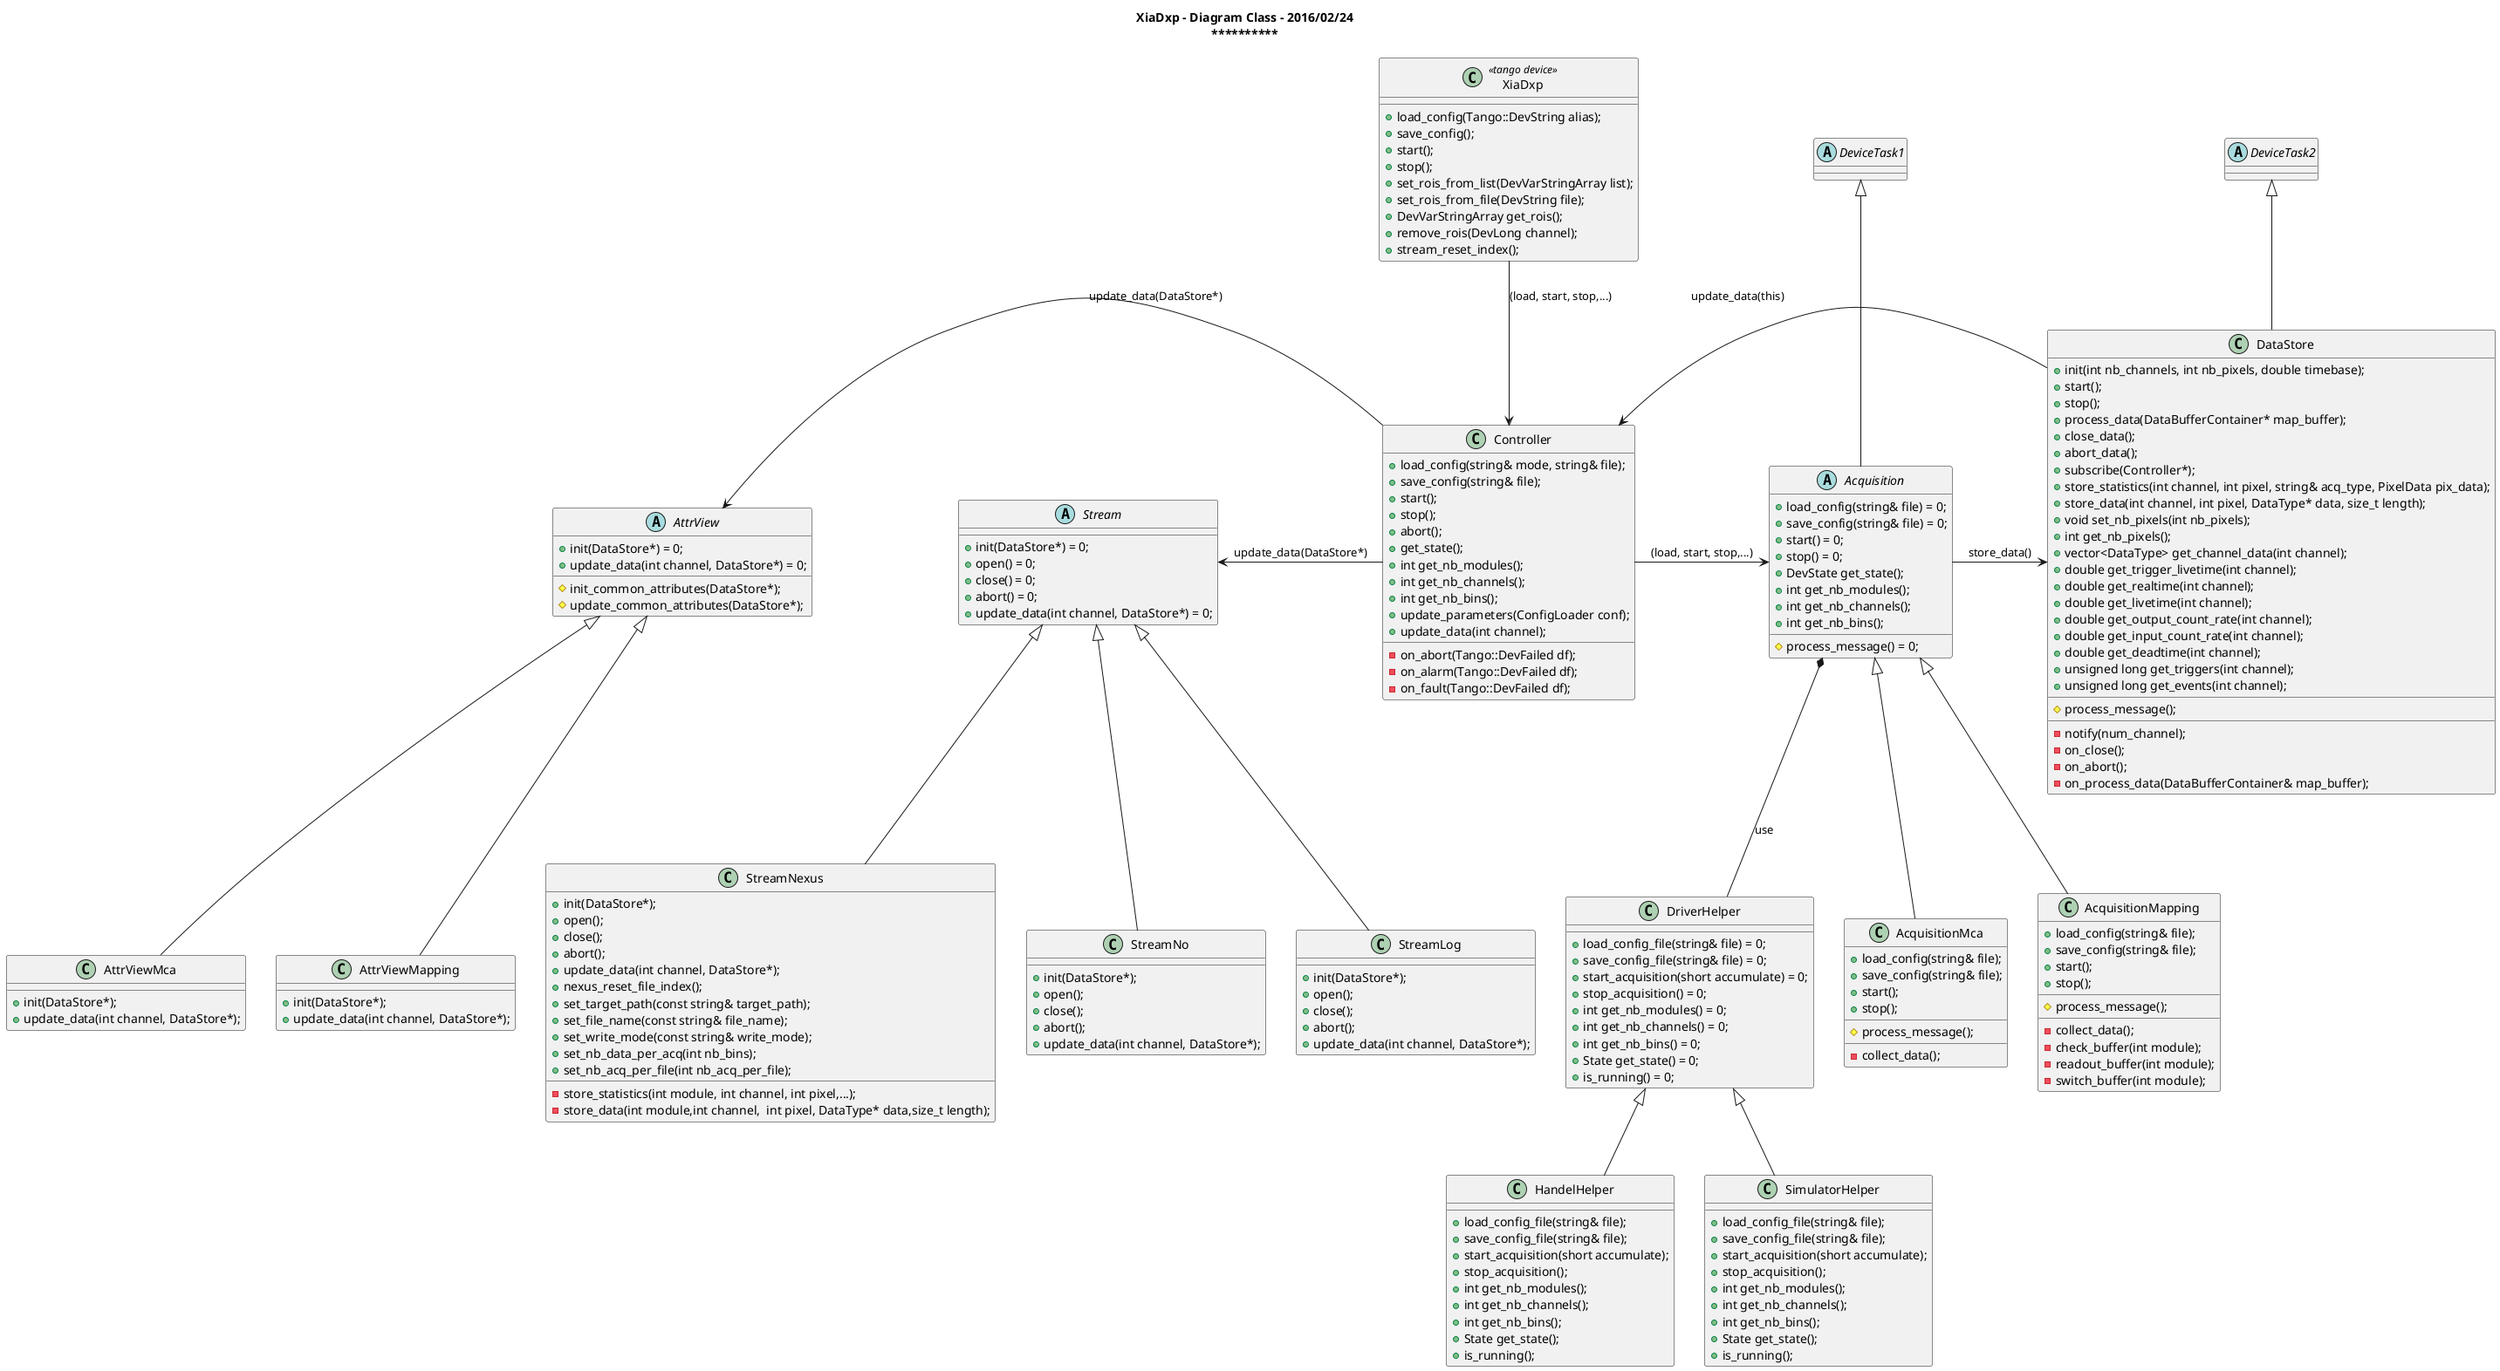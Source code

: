 @startuml

title <b>XiaDxp - Diagram Class - 2016/02/24</b>\n**********************************************

abstract class DeviceTask1 {
}


abstract class DeviceTask2 {
}

abstract class Acquisition{
    +load_config(string& file) = 0;
    +save_config(string& file) = 0;
    +start() = 0;
    +stop() = 0;
    +DevState get_state();
    +int get_nb_modules(); 
    +int get_nb_channels();
    +int get_nb_bins();
    __
    #process_message() = 0;
}

class AcquisitionMca {
    +load_config(string& file);
    +save_config(string& file);
    +start();
    +stop();
    __
    #process_message();
    __
    -collect_data();
}

class AcquisitionMapping {
    +load_config(string& file);
    +save_config(string& file);
    +start();
    +stop();
    __
    #process_message();
    __
    -collect_data();
    -check_buffer(int module);
    -readout_buffer(int module);
    -switch_buffer(int module);
}

class DriverHelper {
    +load_config_file(string& file) = 0;
    +save_config_file(string& file) = 0;
    +start_acquisition(short accumulate) = 0;
    +stop_acquisition() = 0;
    +int get_nb_modules() = 0;
    +int get_nb_channels() = 0;   
    +int get_nb_bins() = 0;
    +State get_state() = 0;
    +is_running() = 0;
}

class HandelHelper {
    +load_config_file(string& file);
    +save_config_file(string& file);
    +start_acquisition(short accumulate);
    +stop_acquisition();
    +int get_nb_modules();
    +int get_nb_channels();   
    +int get_nb_bins();
    +State get_state();
    +is_running();
}

class SimulatorHelper {
    +load_config_file(string& file);
    +save_config_file(string& file);
    +start_acquisition(short accumulate);
    +stop_acquisition();
    +int get_nb_modules();
    +int get_nb_channels();   
    +int get_nb_bins();
    +State get_state();
    +is_running();
}
    
abstract class Stream {
    +init(DataStore*) = 0;
    +open() = 0;
    +close() = 0;
    +abort() = 0;
    +update_data(int channel, DataStore*) = 0;
}

class StreamNo {
    +init(DataStore*);
    +open();
    +close();
    +abort();
    +update_data(int channel, DataStore*);
}

class StreamLog {
    +init(DataStore*);
    +open();
    +close();
    +abort();
    +update_data(int channel, DataStore*);
}

class StreamNexus {
    +init(DataStore*);
    +open();
    +close();
    +abort();
    +update_data(int channel, DataStore*);
    +nexus_reset_file_index();    
    +set_target_path(const string& target_path);
    +set_file_name(const string& file_name);
    +set_write_mode(const string& write_mode);
    +set_nb_data_per_acq(int nb_bins);
    +set_nb_acq_per_file(int nb_acq_per_file);
    __
    -store_statistics(int module, int channel, int pixel,...);
    -store_data(int module,int channel,	int pixel, DataType* data,size_t length);
}

abstract AttrView {
    +init(DataStore*) = 0;
    +update_data(int channel, DataStore*) = 0;
    __
    #init_common_attributes(DataStore*);
    #update_common_attributes(DataStore*);
}

class AttrViewMca {
    +init(DataStore*);
    +update_data(int channel, DataStore*);
}

class AttrViewMapping {
    +init(DataStore*);
    +update_data(int channel, DataStore*);
}

class DataStore {
    +init(int nb_channels, int nb_pixels, double timebase);
    +start();
    +stop();
    +process_data(DataBufferContainer* map_buffer);    
    +close_data();
    +abort_data();
    +subscribe(Controller*);
    +store_statistics(int channel, int pixel, string& acq_type, PixelData pix_data);
    +store_data(int channel, int pixel, DataType* data, size_t length);
    +void set_nb_pixels(int nb_pixels);
    +int get_nb_pixels();
	+vector<DataType> get_channel_data(int channel);
    +double get_trigger_livetime(int channel);
	+double get_realtime(int channel);
	+double get_livetime(int channel);
	+double get_output_count_rate(int channel);
	+double get_input_count_rate(int channel);
	+double get_deadtime(int channel);
    +unsigned long get_triggers(int channel);
	+unsigned long get_events(int channel);
    __
    #process_message();
    __
    -notify(num_channel);
    -on_close();
    -on_abort();
    -on_process_data(DataBufferContainer& map_buffer);
}


class Controller {
    +load_config(string& mode, string& file);
    +save_config(string& file);
    +start();
    +stop();
    +abort();
    +get_state();
    +int get_nb_modules();    
    +int get_nb_channels();    
    +int get_nb_bins();
    +update_parameters(ConfigLoader conf);
    +update_data(int channel);
    __
    -on_abort(Tango::DevFailed df);
    -on_alarm(Tango::DevFailed df);
    -on_fault(Tango::DevFailed df);    
}


class XiaDxp <<tango device>> {
    +load_config(Tango::DevString alias);
    +save_config();
    +start();
    +stop();
    +set_rois_from_list(DevVarStringArray list);  
    +set_rois_from_file(DevString file);
    +DevVarStringArray get_rois();
    +remove_rois(DevLong channel);
    +stream_reset_index();
}

DeviceTask1 <|-- Acquisition
Acquisition <|-- AcquisitionMca
Acquisition <|-- AcquisitionMapping

DeviceTask2 <|-- DataStore

Stream <|-- StreamNexus
Stream <|-- StreamLog
Stream <|-- StreamNo

AttrView <|-- AttrViewMca
AttrView <|-- AttrViewMapping

DriverHelper <|-- HandelHelper
DriverHelper <|-- SimulatorHelper

XiaDxp -down-> Controller : (load, start, stop,...)
Controller -> Acquisition : (load, start, stop,...)
Acquisition *-- "DriverHelper" : use
Acquisition -> DataStore : store_data()

DataStore -> Controller : update_data(this)
Controller -left-> Stream : update_data(DataStore*)
Controller -left-> AttrView : update_data(DataStore*)
@enduml
